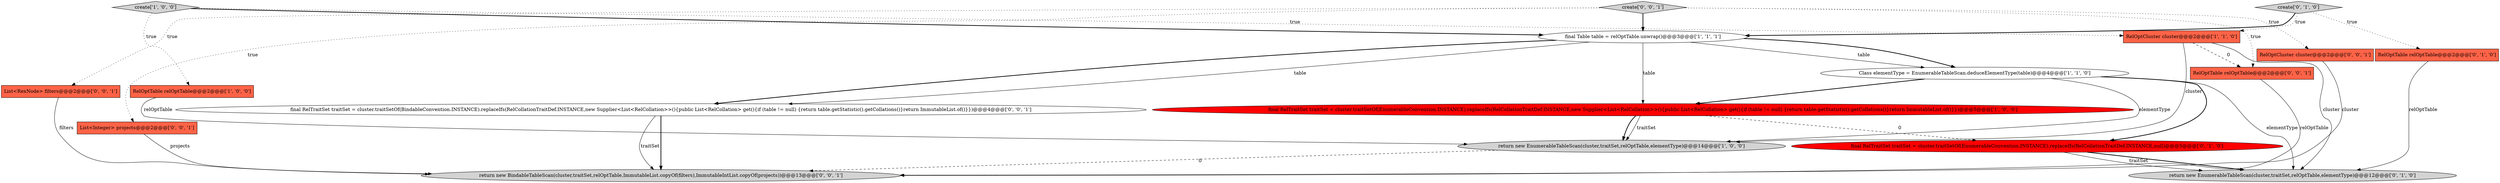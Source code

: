 digraph {
0 [style = filled, label = "create['1', '0', '0']", fillcolor = lightgray, shape = diamond image = "AAA0AAABBB1BBB"];
2 [style = filled, label = "Class elementType = EnumerableTableScan.deduceElementType(table)@@@4@@@['1', '1', '0']", fillcolor = white, shape = ellipse image = "AAA0AAABBB1BBB"];
7 [style = filled, label = "final RelTraitSet traitSet = cluster.traitSetOf(EnumerableConvention.INSTANCE).replaceIfs(RelCollationTraitDef.INSTANCE,null)@@@5@@@['0', '1', '0']", fillcolor = red, shape = ellipse image = "AAA1AAABBB2BBB"];
5 [style = filled, label = "return new EnumerableTableScan(cluster,traitSet,relOptTable,elementType)@@@14@@@['1', '0', '0']", fillcolor = lightgray, shape = ellipse image = "AAA0AAABBB1BBB"];
6 [style = filled, label = "RelOptCluster cluster@@@2@@@['1', '1', '0']", fillcolor = tomato, shape = box image = "AAA0AAABBB1BBB"];
15 [style = filled, label = "return new BindableTableScan(cluster,traitSet,relOptTable,ImmutableList.copyOf(filters),ImmutableIntList.copyOf(projects))@@@13@@@['0', '0', '1']", fillcolor = lightgray, shape = ellipse image = "AAA0AAABBB3BBB"];
16 [style = filled, label = "RelOptCluster cluster@@@2@@@['0', '0', '1']", fillcolor = tomato, shape = box image = "AAA0AAABBB3BBB"];
13 [style = filled, label = "List<RexNode> filters@@@2@@@['0', '0', '1']", fillcolor = tomato, shape = box image = "AAA0AAABBB3BBB"];
11 [style = filled, label = "List<Integer> projects@@@2@@@['0', '0', '1']", fillcolor = tomato, shape = box image = "AAA0AAABBB3BBB"];
8 [style = filled, label = "return new EnumerableTableScan(cluster,traitSet,relOptTable,elementType)@@@12@@@['0', '1', '0']", fillcolor = lightgray, shape = ellipse image = "AAA0AAABBB2BBB"];
3 [style = filled, label = "final RelTraitSet traitSet = cluster.traitSetOf(EnumerableConvention.INSTANCE).replaceIfs(RelCollationTraitDef.INSTANCE,new Supplier<List<RelCollation>>(){public List<RelCollation> get(){if (table != null) {return table.getStatistic().getCollations()}return ImmutableList.of()}})@@@5@@@['1', '0', '0']", fillcolor = red, shape = ellipse image = "AAA1AAABBB1BBB"];
1 [style = filled, label = "RelOptTable relOptTable@@@2@@@['1', '0', '0']", fillcolor = tomato, shape = box image = "AAA0AAABBB1BBB"];
4 [style = filled, label = "final Table table = relOptTable.unwrap()@@@3@@@['1', '1', '1']", fillcolor = white, shape = ellipse image = "AAA0AAABBB1BBB"];
10 [style = filled, label = "create['0', '1', '0']", fillcolor = lightgray, shape = diamond image = "AAA0AAABBB2BBB"];
9 [style = filled, label = "RelOptTable relOptTable@@@2@@@['0', '1', '0']", fillcolor = tomato, shape = box image = "AAA0AAABBB2BBB"];
14 [style = filled, label = "create['0', '0', '1']", fillcolor = lightgray, shape = diamond image = "AAA0AAABBB3BBB"];
12 [style = filled, label = "final RelTraitSet traitSet = cluster.traitSetOf(BindableConvention.INSTANCE).replaceIfs(RelCollationTraitDef.INSTANCE,new Supplier<List<RelCollation>>(){public List<RelCollation> get(){if (table != null) {return table.getStatistic().getCollations()}return ImmutableList.of()}})@@@4@@@['0', '0', '1']", fillcolor = white, shape = ellipse image = "AAA0AAABBB3BBB"];
17 [style = filled, label = "RelOptTable relOptTable@@@2@@@['0', '0', '1']", fillcolor = tomato, shape = box image = "AAA0AAABBB3BBB"];
9->8 [style = solid, label="relOptTable"];
10->6 [style = dotted, label="true"];
13->15 [style = solid, label="filters"];
3->7 [style = dashed, label="0"];
2->3 [style = bold, label=""];
12->15 [style = bold, label=""];
4->2 [style = solid, label="table"];
4->3 [style = solid, label="table"];
2->5 [style = solid, label="elementType"];
6->17 [style = dashed, label="0"];
4->2 [style = bold, label=""];
7->8 [style = bold, label=""];
0->6 [style = dotted, label="true"];
10->9 [style = dotted, label="true"];
6->8 [style = solid, label="cluster"];
14->13 [style = dotted, label="true"];
14->16 [style = dotted, label="true"];
14->17 [style = dotted, label="true"];
3->5 [style = bold, label=""];
7->8 [style = solid, label="traitSet"];
11->15 [style = solid, label="projects"];
12->15 [style = solid, label="traitSet"];
0->4 [style = bold, label=""];
4->12 [style = solid, label="table"];
1->5 [style = solid, label="relOptTable"];
6->5 [style = solid, label="cluster"];
3->5 [style = solid, label="traitSet"];
10->4 [style = bold, label=""];
4->12 [style = bold, label=""];
2->8 [style = solid, label="elementType"];
14->11 [style = dotted, label="true"];
2->7 [style = bold, label=""];
17->15 [style = solid, label="relOptTable"];
5->15 [style = dashed, label="0"];
16->15 [style = solid, label="cluster"];
0->1 [style = dotted, label="true"];
14->4 [style = bold, label=""];
}
